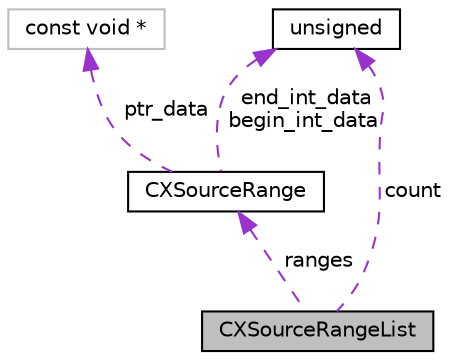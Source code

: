 digraph "CXSourceRangeList"
{
 // LATEX_PDF_SIZE
  bgcolor="transparent";
  edge [fontname="Helvetica",fontsize="10",labelfontname="Helvetica",labelfontsize="10"];
  node [fontname="Helvetica",fontsize="10",shape=record];
  Node1 [label="CXSourceRangeList",height=0.2,width=0.4,color="black", fillcolor="grey75", style="filled", fontcolor="black",tooltip="Identifies an array of ranges."];
  Node2 -> Node1 [dir="back",color="darkorchid3",fontsize="10",style="dashed",label=" ranges" ,fontname="Helvetica"];
  Node2 [label="CXSourceRange",height=0.2,width=0.4,color="black",URL="$structCXSourceRange.html",tooltip="Identifies a half-open character range in the source code."];
  Node3 -> Node2 [dir="back",color="darkorchid3",fontsize="10",style="dashed",label=" ptr_data" ,fontname="Helvetica"];
  Node3 [label="const void *",height=0.2,width=0.4,color="grey75",tooltip=" "];
  Node4 -> Node2 [dir="back",color="darkorchid3",fontsize="10",style="dashed",label=" end_int_data\nbegin_int_data" ,fontname="Helvetica"];
  Node4 [label="unsigned",height=0.2,width=0.4,color="black",URL="$classunsigned.html",tooltip=" "];
  Node4 -> Node1 [dir="back",color="darkorchid3",fontsize="10",style="dashed",label=" count" ,fontname="Helvetica"];
}
